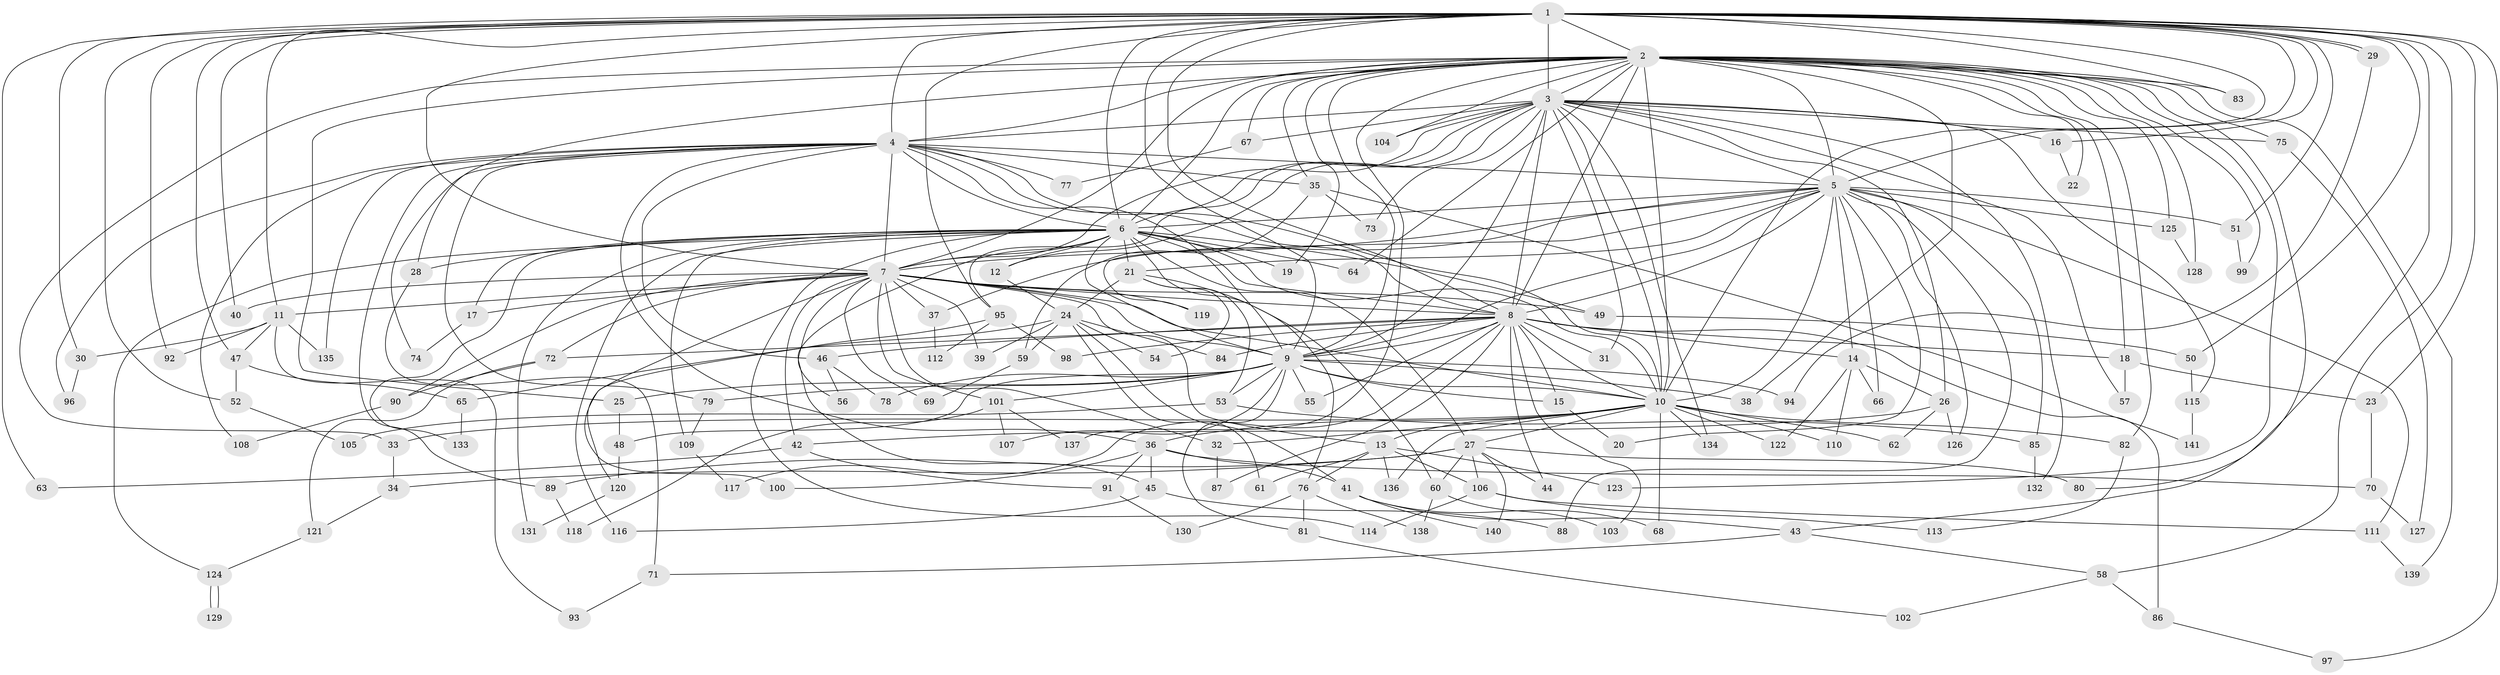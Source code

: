 // coarse degree distribution, {34: 0.009708737864077669, 27: 0.009708737864077669, 23: 0.009708737864077669, 22: 0.019417475728155338, 24: 0.009708737864077669, 21: 0.009708737864077669, 19: 0.019417475728155338, 6: 0.009708737864077669, 3: 0.27184466019417475, 7: 0.009708737864077669, 5: 0.06796116504854369, 4: 0.10679611650485436, 2: 0.4174757281553398, 10: 0.019417475728155338, 9: 0.009708737864077669}
// Generated by graph-tools (version 1.1) at 2025/23/03/03/25 07:23:38]
// undirected, 141 vertices, 307 edges
graph export_dot {
graph [start="1"]
  node [color=gray90,style=filled];
  1;
  2;
  3;
  4;
  5;
  6;
  7;
  8;
  9;
  10;
  11;
  12;
  13;
  14;
  15;
  16;
  17;
  18;
  19;
  20;
  21;
  22;
  23;
  24;
  25;
  26;
  27;
  28;
  29;
  30;
  31;
  32;
  33;
  34;
  35;
  36;
  37;
  38;
  39;
  40;
  41;
  42;
  43;
  44;
  45;
  46;
  47;
  48;
  49;
  50;
  51;
  52;
  53;
  54;
  55;
  56;
  57;
  58;
  59;
  60;
  61;
  62;
  63;
  64;
  65;
  66;
  67;
  68;
  69;
  70;
  71;
  72;
  73;
  74;
  75;
  76;
  77;
  78;
  79;
  80;
  81;
  82;
  83;
  84;
  85;
  86;
  87;
  88;
  89;
  90;
  91;
  92;
  93;
  94;
  95;
  96;
  97;
  98;
  99;
  100;
  101;
  102;
  103;
  104;
  105;
  106;
  107;
  108;
  109;
  110;
  111;
  112;
  113;
  114;
  115;
  116;
  117;
  118;
  119;
  120;
  121;
  122;
  123;
  124;
  125;
  126;
  127;
  128;
  129;
  130;
  131;
  132;
  133;
  134;
  135;
  136;
  137;
  138;
  139;
  140;
  141;
  1 -- 2;
  1 -- 3;
  1 -- 4;
  1 -- 5;
  1 -- 6;
  1 -- 7;
  1 -- 8;
  1 -- 9;
  1 -- 10;
  1 -- 11;
  1 -- 16;
  1 -- 23;
  1 -- 29;
  1 -- 29;
  1 -- 30;
  1 -- 40;
  1 -- 47;
  1 -- 50;
  1 -- 51;
  1 -- 52;
  1 -- 58;
  1 -- 63;
  1 -- 80;
  1 -- 83;
  1 -- 92;
  1 -- 95;
  1 -- 97;
  2 -- 3;
  2 -- 4;
  2 -- 5;
  2 -- 6;
  2 -- 7;
  2 -- 8;
  2 -- 9;
  2 -- 10;
  2 -- 18;
  2 -- 19;
  2 -- 22;
  2 -- 25;
  2 -- 28;
  2 -- 33;
  2 -- 35;
  2 -- 38;
  2 -- 43;
  2 -- 64;
  2 -- 67;
  2 -- 75;
  2 -- 82;
  2 -- 83;
  2 -- 99;
  2 -- 104;
  2 -- 123;
  2 -- 125;
  2 -- 128;
  2 -- 137;
  2 -- 139;
  3 -- 4;
  3 -- 5;
  3 -- 6;
  3 -- 7;
  3 -- 8;
  3 -- 9;
  3 -- 10;
  3 -- 12;
  3 -- 16;
  3 -- 26;
  3 -- 31;
  3 -- 57;
  3 -- 67;
  3 -- 73;
  3 -- 75;
  3 -- 95;
  3 -- 104;
  3 -- 115;
  3 -- 132;
  3 -- 134;
  4 -- 5;
  4 -- 6;
  4 -- 7;
  4 -- 8;
  4 -- 9;
  4 -- 10;
  4 -- 35;
  4 -- 36;
  4 -- 46;
  4 -- 74;
  4 -- 77;
  4 -- 79;
  4 -- 89;
  4 -- 96;
  4 -- 108;
  4 -- 135;
  5 -- 6;
  5 -- 7;
  5 -- 8;
  5 -- 9;
  5 -- 10;
  5 -- 14;
  5 -- 20;
  5 -- 21;
  5 -- 37;
  5 -- 51;
  5 -- 66;
  5 -- 85;
  5 -- 88;
  5 -- 111;
  5 -- 119;
  5 -- 125;
  5 -- 126;
  6 -- 7;
  6 -- 8;
  6 -- 9;
  6 -- 10;
  6 -- 12;
  6 -- 17;
  6 -- 19;
  6 -- 21;
  6 -- 27;
  6 -- 28;
  6 -- 45;
  6 -- 49;
  6 -- 64;
  6 -- 76;
  6 -- 109;
  6 -- 114;
  6 -- 116;
  6 -- 124;
  6 -- 131;
  6 -- 133;
  7 -- 8;
  7 -- 9;
  7 -- 10;
  7 -- 11;
  7 -- 13;
  7 -- 17;
  7 -- 32;
  7 -- 37;
  7 -- 39;
  7 -- 40;
  7 -- 42;
  7 -- 49;
  7 -- 56;
  7 -- 69;
  7 -- 72;
  7 -- 90;
  7 -- 100;
  7 -- 101;
  7 -- 119;
  8 -- 9;
  8 -- 10;
  8 -- 14;
  8 -- 15;
  8 -- 18;
  8 -- 31;
  8 -- 44;
  8 -- 46;
  8 -- 55;
  8 -- 72;
  8 -- 84;
  8 -- 86;
  8 -- 87;
  8 -- 98;
  8 -- 103;
  8 -- 117;
  9 -- 10;
  9 -- 15;
  9 -- 25;
  9 -- 38;
  9 -- 48;
  9 -- 53;
  9 -- 55;
  9 -- 78;
  9 -- 79;
  9 -- 81;
  9 -- 94;
  9 -- 101;
  9 -- 107;
  10 -- 13;
  10 -- 27;
  10 -- 32;
  10 -- 33;
  10 -- 36;
  10 -- 62;
  10 -- 68;
  10 -- 82;
  10 -- 110;
  10 -- 122;
  10 -- 134;
  10 -- 136;
  11 -- 30;
  11 -- 47;
  11 -- 92;
  11 -- 93;
  11 -- 135;
  12 -- 24;
  13 -- 61;
  13 -- 76;
  13 -- 106;
  13 -- 123;
  13 -- 136;
  14 -- 26;
  14 -- 66;
  14 -- 110;
  14 -- 122;
  15 -- 20;
  16 -- 22;
  17 -- 74;
  18 -- 23;
  18 -- 57;
  21 -- 24;
  21 -- 53;
  21 -- 54;
  21 -- 60;
  23 -- 70;
  24 -- 39;
  24 -- 41;
  24 -- 54;
  24 -- 59;
  24 -- 61;
  24 -- 65;
  24 -- 84;
  25 -- 48;
  26 -- 42;
  26 -- 62;
  26 -- 126;
  27 -- 34;
  27 -- 44;
  27 -- 60;
  27 -- 80;
  27 -- 89;
  27 -- 106;
  27 -- 140;
  28 -- 71;
  29 -- 94;
  30 -- 96;
  32 -- 87;
  33 -- 34;
  34 -- 121;
  35 -- 59;
  35 -- 73;
  35 -- 141;
  36 -- 41;
  36 -- 45;
  36 -- 70;
  36 -- 91;
  36 -- 100;
  37 -- 112;
  41 -- 43;
  41 -- 68;
  41 -- 140;
  42 -- 63;
  42 -- 91;
  43 -- 58;
  43 -- 71;
  45 -- 88;
  45 -- 116;
  46 -- 56;
  46 -- 78;
  47 -- 52;
  47 -- 65;
  48 -- 120;
  49 -- 50;
  50 -- 115;
  51 -- 99;
  52 -- 105;
  53 -- 85;
  53 -- 105;
  58 -- 86;
  58 -- 102;
  59 -- 69;
  60 -- 103;
  60 -- 138;
  65 -- 133;
  67 -- 77;
  70 -- 127;
  71 -- 93;
  72 -- 90;
  72 -- 121;
  75 -- 127;
  76 -- 81;
  76 -- 130;
  76 -- 138;
  79 -- 109;
  81 -- 102;
  82 -- 113;
  85 -- 132;
  86 -- 97;
  89 -- 118;
  90 -- 108;
  91 -- 130;
  95 -- 98;
  95 -- 112;
  95 -- 120;
  101 -- 107;
  101 -- 118;
  101 -- 137;
  106 -- 111;
  106 -- 113;
  106 -- 114;
  109 -- 117;
  111 -- 139;
  115 -- 141;
  120 -- 131;
  121 -- 124;
  124 -- 129;
  124 -- 129;
  125 -- 128;
}
